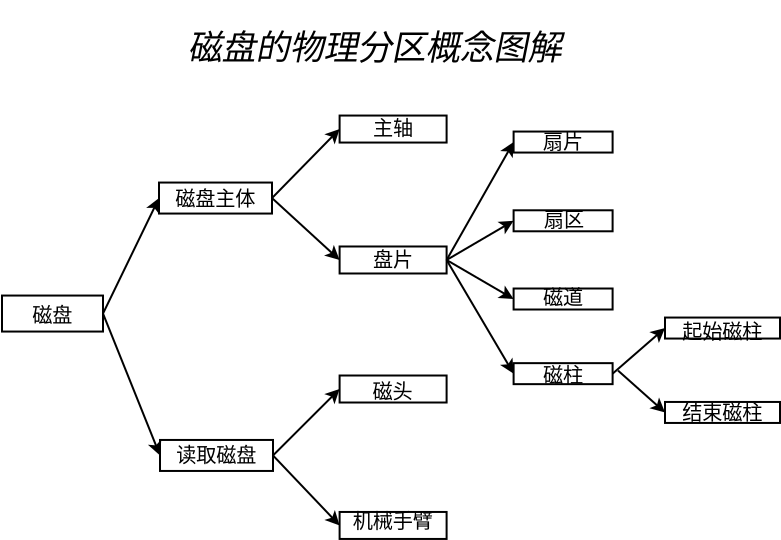 <?xml version="1.0" encoding="UTF-8"?>
<dia:diagram xmlns:dia="http://www.lysator.liu.se/~alla/dia/">
  <dia:layer name="背景" visible="true" active="true">
    <dia:group>
      <dia:object type="Standard - Box" version="0" id="O0">
        <dia:attribute name="obj_pos">
          <dia:point val="7.27,20.45"/>
        </dia:attribute>
        <dia:attribute name="obj_bb">
          <dia:rectangle val="7.22,20.4;12.37,22.3"/>
        </dia:attribute>
        <dia:attribute name="elem_corner">
          <dia:point val="7.27,20.45"/>
        </dia:attribute>
        <dia:attribute name="elem_width">
          <dia:real val="5.05"/>
        </dia:attribute>
        <dia:attribute name="elem_height">
          <dia:real val="1.8"/>
        </dia:attribute>
        <dia:attribute name="border_width">
          <dia:real val="0.1"/>
        </dia:attribute>
        <dia:attribute name="show_background">
          <dia:boolean val="true"/>
        </dia:attribute>
      </dia:object>
      <dia:object type="Standard - Text" version="1" id="O1">
        <dia:attribute name="obj_pos">
          <dia:point val="8.787,21.8"/>
        </dia:attribute>
        <dia:attribute name="obj_bb">
          <dia:rectangle val="8.787,20.63;10.803,22.122"/>
        </dia:attribute>
        <dia:attribute name="text">
          <dia:composite type="text">
            <dia:attribute name="string">
              <dia:string>#磁盘#</dia:string>
            </dia:attribute>
            <dia:attribute name="font">
              <dia:font family="sans" style="0" name="Helvetica"/>
            </dia:attribute>
            <dia:attribute name="height">
              <dia:real val="1.259"/>
            </dia:attribute>
            <dia:attribute name="pos">
              <dia:point val="8.787,21.8"/>
            </dia:attribute>
            <dia:attribute name="color">
              <dia:color val="#000000"/>
            </dia:attribute>
            <dia:attribute name="alignment">
              <dia:enum val="0"/>
            </dia:attribute>
          </dia:composite>
        </dia:attribute>
        <dia:attribute name="valign">
          <dia:enum val="3"/>
        </dia:attribute>
      </dia:object>
    </dia:group>
    <dia:object type="Standard - Line" version="0" id="O2">
      <dia:attribute name="obj_pos">
        <dia:point val="20.82,28.445"/>
      </dia:attribute>
      <dia:attribute name="obj_bb">
        <dia:rectangle val="20.749,28.374;24.227,32.026"/>
      </dia:attribute>
      <dia:attribute name="conn_endpoints">
        <dia:point val="20.82,28.445"/>
        <dia:point val="24.15,31.945"/>
      </dia:attribute>
      <dia:attribute name="numcp">
        <dia:int val="1"/>
      </dia:attribute>
      <dia:attribute name="end_arrow">
        <dia:enum val="22"/>
      </dia:attribute>
      <dia:attribute name="end_arrow_length">
        <dia:real val="0.5"/>
      </dia:attribute>
      <dia:attribute name="end_arrow_width">
        <dia:real val="0.5"/>
      </dia:attribute>
    </dia:object>
    <dia:group>
      <dia:object type="Standard - Box" version="0" id="O3">
        <dia:attribute name="obj_pos">
          <dia:point val="24.15,31.27"/>
        </dia:attribute>
        <dia:attribute name="obj_bb">
          <dia:rectangle val="24.1,31.22;29.55,32.67"/>
        </dia:attribute>
        <dia:attribute name="elem_corner">
          <dia:point val="24.15,31.27"/>
        </dia:attribute>
        <dia:attribute name="elem_width">
          <dia:real val="5.35"/>
        </dia:attribute>
        <dia:attribute name="elem_height">
          <dia:real val="1.35"/>
        </dia:attribute>
        <dia:attribute name="show_background">
          <dia:boolean val="true"/>
        </dia:attribute>
      </dia:object>
      <dia:object type="Standard - Text" version="1" id="O4">
        <dia:attribute name="obj_pos">
          <dia:point val="24.81,32.1"/>
        </dia:attribute>
        <dia:attribute name="obj_bb">
          <dia:rectangle val="24.81,30.93;28.84,32.422"/>
        </dia:attribute>
        <dia:attribute name="text">
          <dia:composite type="text">
            <dia:attribute name="string">
              <dia:string>#机械手臂#</dia:string>
            </dia:attribute>
            <dia:attribute name="font">
              <dia:font family="sans" style="0" name="Helvetica"/>
            </dia:attribute>
            <dia:attribute name="height">
              <dia:real val="1.259"/>
            </dia:attribute>
            <dia:attribute name="pos">
              <dia:point val="24.81,32.1"/>
            </dia:attribute>
            <dia:attribute name="color">
              <dia:color val="#000000"/>
            </dia:attribute>
            <dia:attribute name="alignment">
              <dia:enum val="0"/>
            </dia:attribute>
          </dia:composite>
        </dia:attribute>
        <dia:attribute name="valign">
          <dia:enum val="3"/>
        </dia:attribute>
      </dia:object>
    </dia:group>
    <dia:group>
      <dia:group>
        <dia:object type="Standard - Box" version="0" id="O5">
          <dia:attribute name="obj_pos">
            <dia:point val="15.12,14.8"/>
          </dia:attribute>
          <dia:attribute name="obj_bb">
            <dia:rectangle val="15.07,14.75;20.82,16.4"/>
          </dia:attribute>
          <dia:attribute name="elem_corner">
            <dia:point val="15.12,14.8"/>
          </dia:attribute>
          <dia:attribute name="elem_width">
            <dia:real val="5.65"/>
          </dia:attribute>
          <dia:attribute name="elem_height">
            <dia:real val="1.55"/>
          </dia:attribute>
          <dia:attribute name="show_background">
            <dia:boolean val="true"/>
          </dia:attribute>
        </dia:object>
        <dia:object type="Standard - Text" version="1" id="O6">
          <dia:attribute name="obj_pos">
            <dia:point val="15.93,15.975"/>
          </dia:attribute>
          <dia:attribute name="obj_bb">
            <dia:rectangle val="15.93,14.805;19.96,16.297"/>
          </dia:attribute>
          <dia:attribute name="text">
            <dia:composite type="text">
              <dia:attribute name="string">
                <dia:string>#磁盘主体#</dia:string>
              </dia:attribute>
              <dia:attribute name="font">
                <dia:font family="sans" style="0" name="Helvetica"/>
              </dia:attribute>
              <dia:attribute name="height">
                <dia:real val="1.259"/>
              </dia:attribute>
              <dia:attribute name="pos">
                <dia:point val="15.93,15.975"/>
              </dia:attribute>
              <dia:attribute name="color">
                <dia:color val="#000000"/>
              </dia:attribute>
              <dia:attribute name="alignment">
                <dia:enum val="0"/>
              </dia:attribute>
            </dia:composite>
          </dia:attribute>
          <dia:attribute name="valign">
            <dia:enum val="3"/>
          </dia:attribute>
        </dia:object>
      </dia:group>
      <dia:group>
        <dia:object type="Standard - Box" version="0" id="O7">
          <dia:attribute name="obj_pos">
            <dia:point val="15.17,27.67"/>
          </dia:attribute>
          <dia:attribute name="obj_bb">
            <dia:rectangle val="15.12,27.62;20.87,29.27"/>
          </dia:attribute>
          <dia:attribute name="elem_corner">
            <dia:point val="15.17,27.67"/>
          </dia:attribute>
          <dia:attribute name="elem_width">
            <dia:real val="5.65"/>
          </dia:attribute>
          <dia:attribute name="elem_height">
            <dia:real val="1.55"/>
          </dia:attribute>
          <dia:attribute name="show_background">
            <dia:boolean val="true"/>
          </dia:attribute>
        </dia:object>
        <dia:object type="Standard - Text" version="1" id="O8">
          <dia:attribute name="obj_pos">
            <dia:point val="15.98,28.8"/>
          </dia:attribute>
          <dia:attribute name="obj_bb">
            <dia:rectangle val="15.98,27.63;20.01,29.122"/>
          </dia:attribute>
          <dia:attribute name="text">
            <dia:composite type="text">
              <dia:attribute name="string">
                <dia:string>#读取磁盘#</dia:string>
              </dia:attribute>
              <dia:attribute name="font">
                <dia:font family="sans" style="0" name="Helvetica"/>
              </dia:attribute>
              <dia:attribute name="height">
                <dia:real val="1.259"/>
              </dia:attribute>
              <dia:attribute name="pos">
                <dia:point val="15.98,28.8"/>
              </dia:attribute>
              <dia:attribute name="color">
                <dia:color val="#000000"/>
              </dia:attribute>
              <dia:attribute name="alignment">
                <dia:enum val="0"/>
              </dia:attribute>
            </dia:composite>
          </dia:attribute>
          <dia:attribute name="valign">
            <dia:enum val="3"/>
          </dia:attribute>
        </dia:object>
      </dia:group>
      <dia:group>
        <dia:object type="Standard - Box" version="0" id="O9">
          <dia:attribute name="obj_pos">
            <dia:point val="24.15,11.45"/>
          </dia:attribute>
          <dia:attribute name="obj_bb">
            <dia:rectangle val="24.1,11.4;29.55,12.85"/>
          </dia:attribute>
          <dia:attribute name="elem_corner">
            <dia:point val="24.15,11.45"/>
          </dia:attribute>
          <dia:attribute name="elem_width">
            <dia:real val="5.35"/>
          </dia:attribute>
          <dia:attribute name="elem_height">
            <dia:real val="1.35"/>
          </dia:attribute>
          <dia:attribute name="show_background">
            <dia:boolean val="true"/>
          </dia:attribute>
        </dia:object>
        <dia:object type="Standard - Text" version="1" id="O10">
          <dia:attribute name="obj_pos">
            <dia:point val="25.817,12.45"/>
          </dia:attribute>
          <dia:attribute name="obj_bb">
            <dia:rectangle val="25.817,11.28;27.832,12.773"/>
          </dia:attribute>
          <dia:attribute name="text">
            <dia:composite type="text">
              <dia:attribute name="string">
                <dia:string>#主轴#</dia:string>
              </dia:attribute>
              <dia:attribute name="font">
                <dia:font family="sans" style="0" name="Helvetica"/>
              </dia:attribute>
              <dia:attribute name="height">
                <dia:real val="1.259"/>
              </dia:attribute>
              <dia:attribute name="pos">
                <dia:point val="25.817,12.45"/>
              </dia:attribute>
              <dia:attribute name="color">
                <dia:color val="#000000"/>
              </dia:attribute>
              <dia:attribute name="alignment">
                <dia:enum val="0"/>
              </dia:attribute>
            </dia:composite>
          </dia:attribute>
          <dia:attribute name="valign">
            <dia:enum val="3"/>
          </dia:attribute>
        </dia:object>
      </dia:group>
      <dia:group>
        <dia:object type="Standard - Box" version="0" id="O11">
          <dia:attribute name="obj_pos">
            <dia:point val="24.15,17.997"/>
          </dia:attribute>
          <dia:attribute name="obj_bb">
            <dia:rectangle val="24.1,17.948;29.55,19.398"/>
          </dia:attribute>
          <dia:attribute name="elem_corner">
            <dia:point val="24.15,17.997"/>
          </dia:attribute>
          <dia:attribute name="elem_width">
            <dia:real val="5.35"/>
          </dia:attribute>
          <dia:attribute name="elem_height">
            <dia:real val="1.35"/>
          </dia:attribute>
          <dia:attribute name="show_background">
            <dia:boolean val="true"/>
          </dia:attribute>
        </dia:object>
        <dia:object type="Standard - Text" version="1" id="O12">
          <dia:attribute name="obj_pos">
            <dia:point val="25.817,19.02"/>
          </dia:attribute>
          <dia:attribute name="obj_bb">
            <dia:rectangle val="25.817,17.85;27.832,19.343"/>
          </dia:attribute>
          <dia:attribute name="text">
            <dia:composite type="text">
              <dia:attribute name="string">
                <dia:string>#盘片#</dia:string>
              </dia:attribute>
              <dia:attribute name="font">
                <dia:font family="sans" style="0" name="Helvetica"/>
              </dia:attribute>
              <dia:attribute name="height">
                <dia:real val="1.259"/>
              </dia:attribute>
              <dia:attribute name="pos">
                <dia:point val="25.817,19.02"/>
              </dia:attribute>
              <dia:attribute name="color">
                <dia:color val="#000000"/>
              </dia:attribute>
              <dia:attribute name="alignment">
                <dia:enum val="0"/>
              </dia:attribute>
            </dia:composite>
          </dia:attribute>
          <dia:attribute name="valign">
            <dia:enum val="3"/>
          </dia:attribute>
        </dia:object>
      </dia:group>
      <dia:group>
        <dia:object type="Standard - Box" version="0" id="O13">
          <dia:attribute name="obj_pos">
            <dia:point val="32.85,12.25"/>
          </dia:attribute>
          <dia:attribute name="obj_bb">
            <dia:rectangle val="32.8,12.2;37.85,13.35"/>
          </dia:attribute>
          <dia:attribute name="elem_corner">
            <dia:point val="32.85,12.25"/>
          </dia:attribute>
          <dia:attribute name="elem_width">
            <dia:real val="4.95"/>
          </dia:attribute>
          <dia:attribute name="elem_height">
            <dia:real val="1.05"/>
          </dia:attribute>
          <dia:attribute name="show_background">
            <dia:boolean val="true"/>
          </dia:attribute>
        </dia:object>
        <dia:object type="Standard - Text" version="1" id="O14">
          <dia:attribute name="obj_pos">
            <dia:point val="34.318,13.125"/>
          </dia:attribute>
          <dia:attribute name="obj_bb">
            <dia:rectangle val="34.318,11.955;36.333,13.447"/>
          </dia:attribute>
          <dia:attribute name="text">
            <dia:composite type="text">
              <dia:attribute name="string">
                <dia:string>#扇片#</dia:string>
              </dia:attribute>
              <dia:attribute name="font">
                <dia:font family="sans" style="0" name="Helvetica"/>
              </dia:attribute>
              <dia:attribute name="height">
                <dia:real val="1.259"/>
              </dia:attribute>
              <dia:attribute name="pos">
                <dia:point val="34.318,13.125"/>
              </dia:attribute>
              <dia:attribute name="color">
                <dia:color val="#000000"/>
              </dia:attribute>
              <dia:attribute name="alignment">
                <dia:enum val="0"/>
              </dia:attribute>
            </dia:composite>
          </dia:attribute>
          <dia:attribute name="valign">
            <dia:enum val="3"/>
          </dia:attribute>
        </dia:object>
      </dia:group>
      <dia:group>
        <dia:object type="Standard - Box" version="0" id="O15">
          <dia:attribute name="obj_pos">
            <dia:point val="32.85,16.187"/>
          </dia:attribute>
          <dia:attribute name="obj_bb">
            <dia:rectangle val="32.8,16.137;37.85,17.287"/>
          </dia:attribute>
          <dia:attribute name="elem_corner">
            <dia:point val="32.85,16.187"/>
          </dia:attribute>
          <dia:attribute name="elem_width">
            <dia:real val="4.95"/>
          </dia:attribute>
          <dia:attribute name="elem_height">
            <dia:real val="1.05"/>
          </dia:attribute>
          <dia:attribute name="show_background">
            <dia:boolean val="true"/>
          </dia:attribute>
        </dia:object>
        <dia:object type="Standard - Text" version="1" id="O16">
          <dia:attribute name="obj_pos">
            <dia:point val="34.367,17.017"/>
          </dia:attribute>
          <dia:attribute name="obj_bb">
            <dia:rectangle val="34.367,15.847;36.383,17.339"/>
          </dia:attribute>
          <dia:attribute name="text">
            <dia:composite type="text">
              <dia:attribute name="string">
                <dia:string>#扇区#</dia:string>
              </dia:attribute>
              <dia:attribute name="font">
                <dia:font family="sans" style="0" name="Helvetica"/>
              </dia:attribute>
              <dia:attribute name="height">
                <dia:real val="1.259"/>
              </dia:attribute>
              <dia:attribute name="pos">
                <dia:point val="34.367,17.017"/>
              </dia:attribute>
              <dia:attribute name="color">
                <dia:color val="#000000"/>
              </dia:attribute>
              <dia:attribute name="alignment">
                <dia:enum val="0"/>
              </dia:attribute>
            </dia:composite>
          </dia:attribute>
          <dia:attribute name="valign">
            <dia:enum val="3"/>
          </dia:attribute>
        </dia:object>
      </dia:group>
      <dia:group>
        <dia:object type="Standard - Box" version="0" id="O17">
          <dia:attribute name="obj_pos">
            <dia:point val="32.85,20.098"/>
          </dia:attribute>
          <dia:attribute name="obj_bb">
            <dia:rectangle val="32.8,20.048;37.85,21.198"/>
          </dia:attribute>
          <dia:attribute name="elem_corner">
            <dia:point val="32.85,20.098"/>
          </dia:attribute>
          <dia:attribute name="elem_width">
            <dia:real val="4.95"/>
          </dia:attribute>
          <dia:attribute name="elem_height">
            <dia:real val="1.05"/>
          </dia:attribute>
          <dia:attribute name="show_background">
            <dia:boolean val="true"/>
          </dia:attribute>
        </dia:object>
        <dia:object type="Standard - Text" version="1" id="O18">
          <dia:attribute name="obj_pos">
            <dia:point val="34.318,20.908"/>
          </dia:attribute>
          <dia:attribute name="obj_bb">
            <dia:rectangle val="34.318,19.738;36.333,21.231"/>
          </dia:attribute>
          <dia:attribute name="text">
            <dia:composite type="text">
              <dia:attribute name="string">
                <dia:string>#磁道#</dia:string>
              </dia:attribute>
              <dia:attribute name="font">
                <dia:font family="sans" style="0" name="Helvetica"/>
              </dia:attribute>
              <dia:attribute name="height">
                <dia:real val="1.259"/>
              </dia:attribute>
              <dia:attribute name="pos">
                <dia:point val="34.318,20.908"/>
              </dia:attribute>
              <dia:attribute name="color">
                <dia:color val="#000000"/>
              </dia:attribute>
              <dia:attribute name="alignment">
                <dia:enum val="0"/>
              </dia:attribute>
            </dia:composite>
          </dia:attribute>
          <dia:attribute name="valign">
            <dia:enum val="3"/>
          </dia:attribute>
        </dia:object>
      </dia:group>
      <dia:group>
        <dia:object type="Standard - Box" version="0" id="O19">
          <dia:attribute name="obj_pos">
            <dia:point val="32.85,23.83"/>
          </dia:attribute>
          <dia:attribute name="obj_bb">
            <dia:rectangle val="32.8,23.78;37.85,24.93"/>
          </dia:attribute>
          <dia:attribute name="elem_corner">
            <dia:point val="32.85,23.83"/>
          </dia:attribute>
          <dia:attribute name="elem_width">
            <dia:real val="4.95"/>
          </dia:attribute>
          <dia:attribute name="elem_height">
            <dia:real val="1.05"/>
          </dia:attribute>
          <dia:attribute name="show_background">
            <dia:boolean val="true"/>
          </dia:attribute>
        </dia:object>
        <dia:object type="Standard - Text" version="1" id="O20">
          <dia:attribute name="obj_pos">
            <dia:point val="34.318,24.8"/>
          </dia:attribute>
          <dia:attribute name="obj_bb">
            <dia:rectangle val="34.318,23.63;36.333,25.122"/>
          </dia:attribute>
          <dia:attribute name="text">
            <dia:composite type="text">
              <dia:attribute name="string">
                <dia:string>#磁柱#</dia:string>
              </dia:attribute>
              <dia:attribute name="font">
                <dia:font family="sans" style="0" name="Helvetica"/>
              </dia:attribute>
              <dia:attribute name="height">
                <dia:real val="1.259"/>
              </dia:attribute>
              <dia:attribute name="pos">
                <dia:point val="34.318,24.8"/>
              </dia:attribute>
              <dia:attribute name="color">
                <dia:color val="#000000"/>
              </dia:attribute>
              <dia:attribute name="alignment">
                <dia:enum val="0"/>
              </dia:attribute>
            </dia:composite>
          </dia:attribute>
          <dia:attribute name="valign">
            <dia:enum val="3"/>
          </dia:attribute>
        </dia:object>
      </dia:group>
      <dia:group>
        <dia:object type="Standard - Box" version="0" id="O21">
          <dia:attribute name="obj_pos">
            <dia:point val="40.42,21.55"/>
          </dia:attribute>
          <dia:attribute name="obj_bb">
            <dia:rectangle val="40.37,21.5;46.22,22.65"/>
          </dia:attribute>
          <dia:attribute name="elem_corner">
            <dia:point val="40.42,21.55"/>
          </dia:attribute>
          <dia:attribute name="elem_width">
            <dia:real val="5.75"/>
          </dia:attribute>
          <dia:attribute name="elem_height">
            <dia:real val="1.05"/>
          </dia:attribute>
          <dia:attribute name="show_background">
            <dia:boolean val="true"/>
          </dia:attribute>
        </dia:object>
        <dia:object type="Standard - Text" version="1" id="O22">
          <dia:attribute name="obj_pos">
            <dia:point val="41.28,22.625"/>
          </dia:attribute>
          <dia:attribute name="obj_bb">
            <dia:rectangle val="41.28,21.455;45.31,22.948"/>
          </dia:attribute>
          <dia:attribute name="text">
            <dia:composite type="text">
              <dia:attribute name="string">
                <dia:string>#起始磁柱#</dia:string>
              </dia:attribute>
              <dia:attribute name="font">
                <dia:font family="sans" style="0" name="Helvetica"/>
              </dia:attribute>
              <dia:attribute name="height">
                <dia:real val="1.259"/>
              </dia:attribute>
              <dia:attribute name="pos">
                <dia:point val="41.28,22.625"/>
              </dia:attribute>
              <dia:attribute name="color">
                <dia:color val="#000000"/>
              </dia:attribute>
              <dia:attribute name="alignment">
                <dia:enum val="0"/>
              </dia:attribute>
            </dia:composite>
          </dia:attribute>
          <dia:attribute name="valign">
            <dia:enum val="3"/>
          </dia:attribute>
        </dia:object>
      </dia:group>
      <dia:group>
        <dia:object type="Standard - Box" version="0" id="O23">
          <dia:attribute name="obj_pos">
            <dia:point val="40.42,25.77"/>
          </dia:attribute>
          <dia:attribute name="obj_bb">
            <dia:rectangle val="40.37,25.72;46.22,26.87"/>
          </dia:attribute>
          <dia:attribute name="elem_corner">
            <dia:point val="40.42,25.77"/>
          </dia:attribute>
          <dia:attribute name="elem_width">
            <dia:real val="5.75"/>
          </dia:attribute>
          <dia:attribute name="elem_height">
            <dia:real val="1.05"/>
          </dia:attribute>
          <dia:attribute name="show_background">
            <dia:boolean val="true"/>
          </dia:attribute>
        </dia:object>
        <dia:object type="Standard - Text" version="1" id="O24">
          <dia:attribute name="obj_pos">
            <dia:point val="41.28,26.675"/>
          </dia:attribute>
          <dia:attribute name="obj_bb">
            <dia:rectangle val="41.28,25.505;45.31,26.997"/>
          </dia:attribute>
          <dia:attribute name="text">
            <dia:composite type="text">
              <dia:attribute name="string">
                <dia:string>#结束磁柱#</dia:string>
              </dia:attribute>
              <dia:attribute name="font">
                <dia:font family="sans" style="0" name="Helvetica"/>
              </dia:attribute>
              <dia:attribute name="height">
                <dia:real val="1.259"/>
              </dia:attribute>
              <dia:attribute name="pos">
                <dia:point val="41.28,26.675"/>
              </dia:attribute>
              <dia:attribute name="color">
                <dia:color val="#000000"/>
              </dia:attribute>
              <dia:attribute name="alignment">
                <dia:enum val="0"/>
              </dia:attribute>
            </dia:composite>
          </dia:attribute>
          <dia:attribute name="valign">
            <dia:enum val="3"/>
          </dia:attribute>
        </dia:object>
      </dia:group>
      <dia:object type="Standard - Line" version="0" id="O25">
        <dia:attribute name="obj_pos">
          <dia:point val="12.32,21.35"/>
        </dia:attribute>
        <dia:attribute name="obj_bb">
          <dia:rectangle val="12.253,15.474;15.197,21.417"/>
        </dia:attribute>
        <dia:attribute name="conn_endpoints">
          <dia:point val="12.32,21.35"/>
          <dia:point val="15.12,15.575"/>
        </dia:attribute>
        <dia:attribute name="numcp">
          <dia:int val="1"/>
        </dia:attribute>
        <dia:attribute name="end_arrow">
          <dia:enum val="22"/>
        </dia:attribute>
        <dia:attribute name="end_arrow_length">
          <dia:real val="0.5"/>
        </dia:attribute>
        <dia:attribute name="end_arrow_width">
          <dia:real val="0.5"/>
        </dia:attribute>
      </dia:object>
      <dia:object type="Standard - Line" version="0" id="O26">
        <dia:attribute name="obj_pos">
          <dia:point val="12.32,21.35"/>
        </dia:attribute>
        <dia:attribute name="obj_bb">
          <dia:rectangle val="12.255,21.285;15.286,28.549"/>
        </dia:attribute>
        <dia:attribute name="conn_endpoints">
          <dia:point val="12.32,21.35"/>
          <dia:point val="15.17,28.445"/>
        </dia:attribute>
        <dia:attribute name="numcp">
          <dia:int val="1"/>
        </dia:attribute>
        <dia:attribute name="end_arrow">
          <dia:enum val="22"/>
        </dia:attribute>
        <dia:attribute name="end_arrow_length">
          <dia:real val="0.5"/>
        </dia:attribute>
        <dia:attribute name="end_arrow_width">
          <dia:real val="0.5"/>
        </dia:attribute>
      </dia:object>
      <dia:object type="Standard - Line" version="0" id="O27">
        <dia:attribute name="obj_pos">
          <dia:point val="20.82,28.445"/>
        </dia:attribute>
        <dia:attribute name="obj_bb">
          <dia:rectangle val="20.749,25.044;24.229,28.516"/>
        </dia:attribute>
        <dia:attribute name="conn_endpoints">
          <dia:point val="20.82,28.445"/>
          <dia:point val="24.15,25.122"/>
        </dia:attribute>
        <dia:attribute name="numcp">
          <dia:int val="1"/>
        </dia:attribute>
        <dia:attribute name="end_arrow">
          <dia:enum val="22"/>
        </dia:attribute>
        <dia:attribute name="end_arrow_length">
          <dia:real val="0.5"/>
        </dia:attribute>
        <dia:attribute name="end_arrow_width">
          <dia:real val="0.5"/>
        </dia:attribute>
      </dia:object>
      <dia:object type="Standard - Line" version="0" id="O28">
        <dia:attribute name="obj_pos">
          <dia:point val="20.77,15.575"/>
        </dia:attribute>
        <dia:attribute name="obj_bb">
          <dia:rectangle val="20.699,12.045;24.228,15.646"/>
        </dia:attribute>
        <dia:attribute name="conn_endpoints">
          <dia:point val="20.77,15.575"/>
          <dia:point val="24.15,12.125"/>
        </dia:attribute>
        <dia:attribute name="numcp">
          <dia:int val="1"/>
        </dia:attribute>
        <dia:attribute name="end_arrow">
          <dia:enum val="22"/>
        </dia:attribute>
        <dia:attribute name="end_arrow_length">
          <dia:real val="0.5"/>
        </dia:attribute>
        <dia:attribute name="end_arrow_width">
          <dia:real val="0.5"/>
        </dia:attribute>
      </dia:object>
      <dia:object type="Standard - Line" version="0" id="O29">
        <dia:attribute name="obj_pos">
          <dia:point val="20.77,15.575"/>
        </dia:attribute>
        <dia:attribute name="obj_bb">
          <dia:rectangle val="20.699,15.504;24.232,18.748"/>
        </dia:attribute>
        <dia:attribute name="conn_endpoints">
          <dia:point val="20.77,15.575"/>
          <dia:point val="24.15,18.672"/>
        </dia:attribute>
        <dia:attribute name="numcp">
          <dia:int val="1"/>
        </dia:attribute>
        <dia:attribute name="end_arrow">
          <dia:enum val="22"/>
        </dia:attribute>
        <dia:attribute name="end_arrow_length">
          <dia:real val="0.5"/>
        </dia:attribute>
        <dia:attribute name="end_arrow_width">
          <dia:real val="0.5"/>
        </dia:attribute>
      </dia:object>
      <dia:object type="Standard - Line" version="0" id="O30">
        <dia:attribute name="obj_pos">
          <dia:point val="29.5,18.672"/>
        </dia:attribute>
        <dia:attribute name="obj_bb">
          <dia:rectangle val="29.432,12.678;32.919,18.741"/>
        </dia:attribute>
        <dia:attribute name="conn_endpoints">
          <dia:point val="29.5,18.672"/>
          <dia:point val="32.85,12.775"/>
        </dia:attribute>
        <dia:attribute name="numcp">
          <dia:int val="1"/>
        </dia:attribute>
        <dia:attribute name="end_arrow">
          <dia:enum val="22"/>
        </dia:attribute>
        <dia:attribute name="end_arrow_length">
          <dia:real val="0.5"/>
        </dia:attribute>
        <dia:attribute name="end_arrow_width">
          <dia:real val="0.5"/>
        </dia:attribute>
      </dia:object>
      <dia:object type="Standard - Line" version="0" id="O31">
        <dia:attribute name="obj_pos">
          <dia:point val="29.5,18.672"/>
        </dia:attribute>
        <dia:attribute name="obj_bb">
          <dia:rectangle val="29.432,16.642;32.947,18.741"/>
        </dia:attribute>
        <dia:attribute name="conn_endpoints">
          <dia:point val="29.5,18.672"/>
          <dia:point val="32.85,16.712"/>
        </dia:attribute>
        <dia:attribute name="numcp">
          <dia:int val="1"/>
        </dia:attribute>
        <dia:attribute name="end_arrow">
          <dia:enum val="22"/>
        </dia:attribute>
        <dia:attribute name="end_arrow_length">
          <dia:real val="0.5"/>
        </dia:attribute>
        <dia:attribute name="end_arrow_width">
          <dia:real val="0.5"/>
        </dia:attribute>
      </dia:object>
      <dia:object type="Standard - Line" version="0" id="O32">
        <dia:attribute name="obj_pos">
          <dia:point val="29.5,18.672"/>
        </dia:attribute>
        <dia:attribute name="obj_bb">
          <dia:rectangle val="29.432,18.604;32.947,20.693"/>
        </dia:attribute>
        <dia:attribute name="conn_endpoints">
          <dia:point val="29.5,18.672"/>
          <dia:point val="32.85,20.623"/>
        </dia:attribute>
        <dia:attribute name="numcp">
          <dia:int val="1"/>
        </dia:attribute>
        <dia:attribute name="end_arrow">
          <dia:enum val="22"/>
        </dia:attribute>
        <dia:attribute name="end_arrow_length">
          <dia:real val="0.5"/>
        </dia:attribute>
        <dia:attribute name="end_arrow_width">
          <dia:real val="0.5"/>
        </dia:attribute>
      </dia:object>
      <dia:object type="Standard - Line" version="0" id="O33">
        <dia:attribute name="obj_pos">
          <dia:point val="29.5,18.672"/>
        </dia:attribute>
        <dia:attribute name="obj_bb">
          <dia:rectangle val="29.431,18.604;32.919,24.451"/>
        </dia:attribute>
        <dia:attribute name="conn_endpoints">
          <dia:point val="29.5,18.672"/>
          <dia:point val="32.85,24.355"/>
        </dia:attribute>
        <dia:attribute name="numcp">
          <dia:int val="1"/>
        </dia:attribute>
        <dia:attribute name="end_arrow">
          <dia:enum val="22"/>
        </dia:attribute>
        <dia:attribute name="end_arrow_length">
          <dia:real val="0.5"/>
        </dia:attribute>
        <dia:attribute name="end_arrow_width">
          <dia:real val="0.5"/>
        </dia:attribute>
      </dia:object>
      <dia:object type="Standard - Line" version="0" id="O34">
        <dia:attribute name="obj_pos">
          <dia:point val="37.8,24.355"/>
        </dia:attribute>
        <dia:attribute name="obj_bb">
          <dia:rectangle val="37.73,22.002;40.504,24.425"/>
        </dia:attribute>
        <dia:attribute name="conn_endpoints">
          <dia:point val="37.8,24.355"/>
          <dia:point val="40.42,22.075"/>
        </dia:attribute>
        <dia:attribute name="numcp">
          <dia:int val="1"/>
        </dia:attribute>
        <dia:attribute name="end_arrow">
          <dia:enum val="22"/>
        </dia:attribute>
        <dia:attribute name="end_arrow_length">
          <dia:real val="0.5"/>
        </dia:attribute>
        <dia:attribute name="end_arrow_width">
          <dia:real val="0.5"/>
        </dia:attribute>
      </dia:object>
      <dia:object type="Standard - Line" version="0" id="O35">
        <dia:attribute name="obj_pos">
          <dia:point val="38.07,24.2"/>
        </dia:attribute>
        <dia:attribute name="obj_bb">
          <dia:rectangle val="37.999,24.129;40.504,26.369"/>
        </dia:attribute>
        <dia:attribute name="conn_endpoints">
          <dia:point val="38.07,24.2"/>
          <dia:point val="40.42,26.295"/>
        </dia:attribute>
        <dia:attribute name="numcp">
          <dia:int val="1"/>
        </dia:attribute>
        <dia:attribute name="end_arrow">
          <dia:enum val="22"/>
        </dia:attribute>
        <dia:attribute name="end_arrow_length">
          <dia:real val="0.5"/>
        </dia:attribute>
        <dia:attribute name="end_arrow_width">
          <dia:real val="0.5"/>
        </dia:attribute>
      </dia:object>
      <dia:group>
        <dia:object type="Standard - Text" version="1" id="O36">
          <dia:attribute name="obj_pos">
            <dia:point val="26.12,6.8"/>
          </dia:attribute>
          <dia:attribute name="obj_bb">
            <dia:rectangle val="26.12,5.82;26.12,6.93"/>
          </dia:attribute>
          <dia:attribute name="text">
            <dia:composite type="text">
              <dia:attribute name="string">
                <dia:string>##</dia:string>
              </dia:attribute>
              <dia:attribute name="font">
                <dia:font family="AR PL UKai TW" style="0" name="Courier"/>
              </dia:attribute>
              <dia:attribute name="height">
                <dia:real val="1.259"/>
              </dia:attribute>
              <dia:attribute name="pos">
                <dia:point val="26.12,6.8"/>
              </dia:attribute>
              <dia:attribute name="color">
                <dia:color val="#000000"/>
              </dia:attribute>
              <dia:attribute name="alignment">
                <dia:enum val="0"/>
              </dia:attribute>
            </dia:composite>
          </dia:attribute>
          <dia:attribute name="valign">
            <dia:enum val="3"/>
          </dia:attribute>
        </dia:object>
        <dia:object type="Standard - Text" version="1" id="O37">
          <dia:attribute name="obj_pos">
            <dia:point val="26.12,14.9"/>
          </dia:attribute>
          <dia:attribute name="obj_bb">
            <dia:rectangle val="26.12,14.158;26.12,15.105"/>
          </dia:attribute>
          <dia:attribute name="text">
            <dia:composite type="text">
              <dia:attribute name="string">
                <dia:string>##</dia:string>
              </dia:attribute>
              <dia:attribute name="font">
                <dia:font family="sans" style="0" name="Helvetica"/>
              </dia:attribute>
              <dia:attribute name="height">
                <dia:real val="0.8"/>
              </dia:attribute>
              <dia:attribute name="pos">
                <dia:point val="26.12,14.9"/>
              </dia:attribute>
              <dia:attribute name="color">
                <dia:color val="#000000"/>
              </dia:attribute>
              <dia:attribute name="alignment">
                <dia:enum val="0"/>
              </dia:attribute>
            </dia:composite>
          </dia:attribute>
          <dia:attribute name="valign">
            <dia:enum val="3"/>
          </dia:attribute>
        </dia:object>
        <dia:object type="Standard - Text" version="1" id="O38">
          <dia:attribute name="obj_pos">
            <dia:point val="26.12,7.2"/>
          </dia:attribute>
          <dia:attribute name="obj_bb">
            <dia:rectangle val="26.12,6.457;26.12,7.405"/>
          </dia:attribute>
          <dia:attribute name="text">
            <dia:composite type="text">
              <dia:attribute name="string">
                <dia:string>##</dia:string>
              </dia:attribute>
              <dia:attribute name="font">
                <dia:font family="sans" style="0" name="Helvetica"/>
              </dia:attribute>
              <dia:attribute name="height">
                <dia:real val="0.8"/>
              </dia:attribute>
              <dia:attribute name="pos">
                <dia:point val="26.12,7.2"/>
              </dia:attribute>
              <dia:attribute name="color">
                <dia:color val="#000000"/>
              </dia:attribute>
              <dia:attribute name="alignment">
                <dia:enum val="0"/>
              </dia:attribute>
            </dia:composite>
          </dia:attribute>
          <dia:attribute name="valign">
            <dia:enum val="3"/>
          </dia:attribute>
        </dia:object>
        <dia:object type="Standard - Text" version="1" id="O39">
          <dia:attribute name="obj_pos">
            <dia:point val="16.551,8.65"/>
          </dia:attribute>
          <dia:attribute name="obj_bb">
            <dia:rectangle val="16.551,7.117;35.389,8.91"/>
          </dia:attribute>
          <dia:attribute name="text">
            <dia:composite type="text">
              <dia:attribute name="string">
                <dia:string>#磁盘的物理分区概念图解#</dia:string>
              </dia:attribute>
              <dia:attribute name="font">
                <dia:font family="AR PL UMing HK" style="8" name="Courier"/>
              </dia:attribute>
              <dia:attribute name="height">
                <dia:real val="2.141"/>
              </dia:attribute>
              <dia:attribute name="pos">
                <dia:point val="16.551,8.65"/>
              </dia:attribute>
              <dia:attribute name="color">
                <dia:color val="#000000"/>
              </dia:attribute>
              <dia:attribute name="alignment">
                <dia:enum val="0"/>
              </dia:attribute>
            </dia:composite>
          </dia:attribute>
          <dia:attribute name="valign">
            <dia:enum val="3"/>
          </dia:attribute>
        </dia:object>
      </dia:group>
      <dia:group>
        <dia:object type="Standard - Box" version="0" id="O40">
          <dia:attribute name="obj_pos">
            <dia:point val="24.15,24.448"/>
          </dia:attribute>
          <dia:attribute name="obj_bb">
            <dia:rectangle val="24.1,24.398;29.55,25.848"/>
          </dia:attribute>
          <dia:attribute name="elem_corner">
            <dia:point val="24.15,24.448"/>
          </dia:attribute>
          <dia:attribute name="elem_width">
            <dia:real val="5.35"/>
          </dia:attribute>
          <dia:attribute name="elem_height">
            <dia:real val="1.35"/>
          </dia:attribute>
          <dia:attribute name="show_background">
            <dia:boolean val="true"/>
          </dia:attribute>
        </dia:object>
        <dia:object type="Standard - Text" version="1" id="O41">
          <dia:attribute name="obj_pos">
            <dia:point val="25.799,25.608"/>
          </dia:attribute>
          <dia:attribute name="obj_bb">
            <dia:rectangle val="25.799,24.438;27.814,25.93"/>
          </dia:attribute>
          <dia:attribute name="text">
            <dia:composite type="text">
              <dia:attribute name="string">
                <dia:string>#磁头#</dia:string>
              </dia:attribute>
              <dia:attribute name="font">
                <dia:font family="sans" style="0" name="Helvetica"/>
              </dia:attribute>
              <dia:attribute name="height">
                <dia:real val="1.259"/>
              </dia:attribute>
              <dia:attribute name="pos">
                <dia:point val="25.799,25.608"/>
              </dia:attribute>
              <dia:attribute name="color">
                <dia:color val="#000000"/>
              </dia:attribute>
              <dia:attribute name="alignment">
                <dia:enum val="0"/>
              </dia:attribute>
            </dia:composite>
          </dia:attribute>
          <dia:attribute name="valign">
            <dia:enum val="3"/>
          </dia:attribute>
        </dia:object>
      </dia:group>
    </dia:group>
  </dia:layer>
</dia:diagram>
